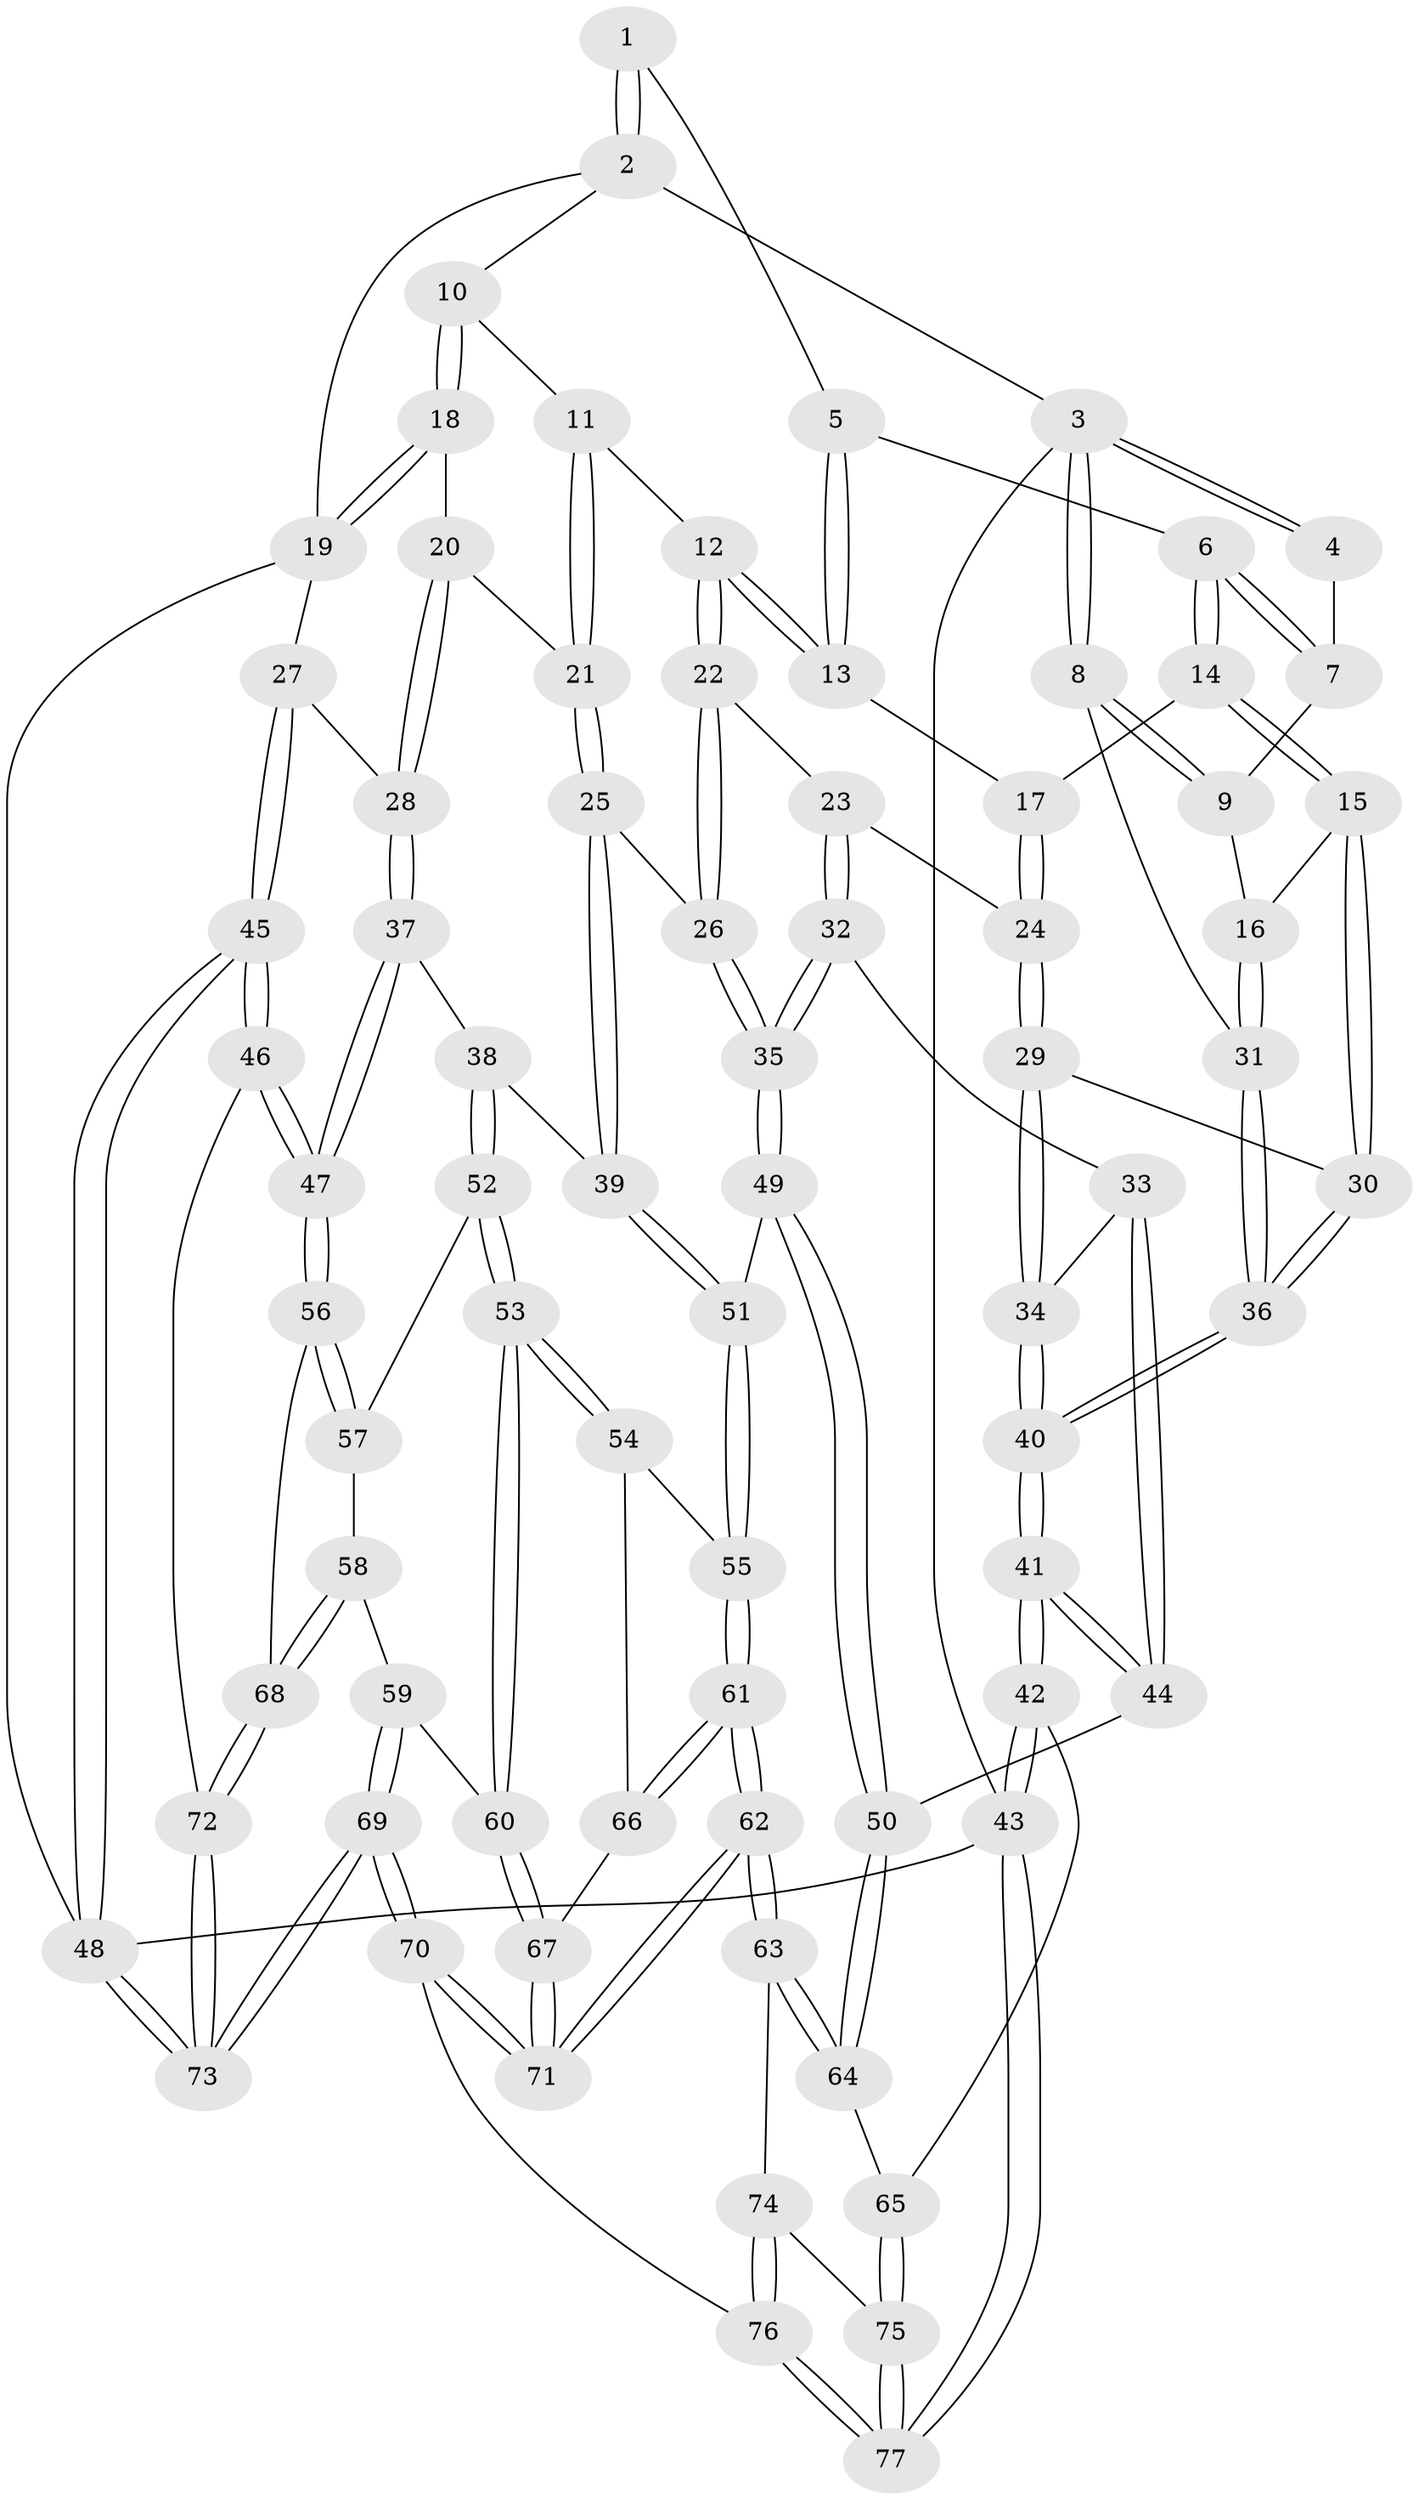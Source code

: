 // Generated by graph-tools (version 1.1) at 2025/38/03/09/25 02:38:52]
// undirected, 77 vertices, 189 edges
graph export_dot {
graph [start="1"]
  node [color=gray90,style=filled];
  1 [pos="+0.35469431430079873+0"];
  2 [pos="+0.6681212912501664+0"];
  3 [pos="+0+0"];
  4 [pos="+0.28368354493464454+0"];
  5 [pos="+0.33608836097441963+0.07356919208617496"];
  6 [pos="+0.1814557653390035+0.13427051350692232"];
  7 [pos="+0.1481743175135498+0.06759891860635692"];
  8 [pos="+0+0.0012762284473797278"];
  9 [pos="+0.021639049009432653+0.09301730555251192"];
  10 [pos="+0.6790767715697222+0"];
  11 [pos="+0.5390420045360784+0.1470935617962573"];
  12 [pos="+0.4650982033755096+0.18933583280892893"];
  13 [pos="+0.34577234902913123+0.1275647082589973"];
  14 [pos="+0.1937120967576141+0.21144892727100556"];
  15 [pos="+0.14989910074171495+0.2708572479363605"];
  16 [pos="+0.11103266751524553+0.23522283212565268"];
  17 [pos="+0.2913212941090862+0.20081648651339942"];
  18 [pos="+0.783906439945162+0.0852894124053763"];
  19 [pos="+1+0.21200442282936308"];
  20 [pos="+0.7815102578945904+0.14436545614822105"];
  21 [pos="+0.6157433342904188+0.3221414276049175"];
  22 [pos="+0.4299564980144489+0.2854021126874101"];
  23 [pos="+0.38333732682655053+0.2899587848961626"];
  24 [pos="+0.3362463183931268+0.26410148830449925"];
  25 [pos="+0.5953108235600681+0.4792868048877507"];
  26 [pos="+0.5684466151983366+0.4735817914749705"];
  27 [pos="+1+0.3027434214640764"];
  28 [pos="+0.8587644841841471+0.3879131365682735"];
  29 [pos="+0.18020259302044198+0.3889178158411249"];
  30 [pos="+0.14691148675023225+0.28899730332939527"];
  31 [pos="+0+0.11311501884116146"];
  32 [pos="+0.25885833582627205+0.48044212469364367"];
  33 [pos="+0.19201300387926773+0.4310670091908181"];
  34 [pos="+0.1849845088686264+0.4244809680948155"];
  35 [pos="+0.29895819814112873+0.5319449642808303"];
  36 [pos="+0+0.3199886088394593"];
  37 [pos="+0.798343728384582+0.46627054521044675"];
  38 [pos="+0.6361428751651088+0.5109164354362095"];
  39 [pos="+0.631841109432845+0.5078113137990975"];
  40 [pos="+0+0.5296763033971162"];
  41 [pos="+0+0.5966160886216917"];
  42 [pos="+0+0.7271210847855986"];
  43 [pos="+0+1"];
  44 [pos="+0.07983863992085138+0.6046465757643186"];
  45 [pos="+1+0.7974329906416083"];
  46 [pos="+1+0.7653722259878794"];
  47 [pos="+1+0.7548105870672364"];
  48 [pos="+1+1"];
  49 [pos="+0.274427036830367+0.6484821450409878"];
  50 [pos="+0.24248600781146623+0.6751944509062833"];
  51 [pos="+0.3657949683226967+0.7163547922662499"];
  52 [pos="+0.6362135514128961+0.5312682170699289"];
  53 [pos="+0.5924441405066585+0.6991098256593119"];
  54 [pos="+0.5495141337607752+0.7230427368497929"];
  55 [pos="+0.36832974724570716+0.7185811860406902"];
  56 [pos="+0.967833095464664+0.7588288139598671"];
  57 [pos="+0.8013026459943886+0.7230905574005252"];
  58 [pos="+0.7180762483585208+0.8002247942435073"];
  59 [pos="+0.657455786395932+0.7979331342028044"];
  60 [pos="+0.6477342514844415+0.7897744768893988"];
  61 [pos="+0.40621966181128605+0.8948237968435898"];
  62 [pos="+0.40509376533613856+0.9027575059450885"];
  63 [pos="+0.25565946672518186+0.8989614887130739"];
  64 [pos="+0.17151891052943666+0.7794676313475886"];
  65 [pos="+0.11606898449827323+0.7928081466425825"];
  66 [pos="+0.5303264242703383+0.7598827075868549"];
  67 [pos="+0.5375797333556145+0.9045666760036304"];
  68 [pos="+0.7776288215810966+0.8461275778536401"];
  69 [pos="+0.7025394957723536+1"];
  70 [pos="+0.5586539719835147+1"];
  71 [pos="+0.4860813702614217+1"];
  72 [pos="+0.7766685551968865+0.901490198859297"];
  73 [pos="+0.7324479288780751+1"];
  74 [pos="+0.25496071082515087+0.9008690823561639"];
  75 [pos="+0.07567369387564865+1"];
  76 [pos="+0.29185459699854077+1"];
  77 [pos="+0+1"];
  1 -- 2;
  1 -- 2;
  1 -- 5;
  2 -- 3;
  2 -- 10;
  2 -- 19;
  3 -- 4;
  3 -- 4;
  3 -- 8;
  3 -- 8;
  3 -- 43;
  4 -- 7;
  5 -- 6;
  5 -- 13;
  5 -- 13;
  6 -- 7;
  6 -- 7;
  6 -- 14;
  6 -- 14;
  7 -- 9;
  8 -- 9;
  8 -- 9;
  8 -- 31;
  9 -- 16;
  10 -- 11;
  10 -- 18;
  10 -- 18;
  11 -- 12;
  11 -- 21;
  11 -- 21;
  12 -- 13;
  12 -- 13;
  12 -- 22;
  12 -- 22;
  13 -- 17;
  14 -- 15;
  14 -- 15;
  14 -- 17;
  15 -- 16;
  15 -- 30;
  15 -- 30;
  16 -- 31;
  16 -- 31;
  17 -- 24;
  17 -- 24;
  18 -- 19;
  18 -- 19;
  18 -- 20;
  19 -- 27;
  19 -- 48;
  20 -- 21;
  20 -- 28;
  20 -- 28;
  21 -- 25;
  21 -- 25;
  22 -- 23;
  22 -- 26;
  22 -- 26;
  23 -- 24;
  23 -- 32;
  23 -- 32;
  24 -- 29;
  24 -- 29;
  25 -- 26;
  25 -- 39;
  25 -- 39;
  26 -- 35;
  26 -- 35;
  27 -- 28;
  27 -- 45;
  27 -- 45;
  28 -- 37;
  28 -- 37;
  29 -- 30;
  29 -- 34;
  29 -- 34;
  30 -- 36;
  30 -- 36;
  31 -- 36;
  31 -- 36;
  32 -- 33;
  32 -- 35;
  32 -- 35;
  33 -- 34;
  33 -- 44;
  33 -- 44;
  34 -- 40;
  34 -- 40;
  35 -- 49;
  35 -- 49;
  36 -- 40;
  36 -- 40;
  37 -- 38;
  37 -- 47;
  37 -- 47;
  38 -- 39;
  38 -- 52;
  38 -- 52;
  39 -- 51;
  39 -- 51;
  40 -- 41;
  40 -- 41;
  41 -- 42;
  41 -- 42;
  41 -- 44;
  41 -- 44;
  42 -- 43;
  42 -- 43;
  42 -- 65;
  43 -- 77;
  43 -- 77;
  43 -- 48;
  44 -- 50;
  45 -- 46;
  45 -- 46;
  45 -- 48;
  45 -- 48;
  46 -- 47;
  46 -- 47;
  46 -- 72;
  47 -- 56;
  47 -- 56;
  48 -- 73;
  48 -- 73;
  49 -- 50;
  49 -- 50;
  49 -- 51;
  50 -- 64;
  50 -- 64;
  51 -- 55;
  51 -- 55;
  52 -- 53;
  52 -- 53;
  52 -- 57;
  53 -- 54;
  53 -- 54;
  53 -- 60;
  53 -- 60;
  54 -- 55;
  54 -- 66;
  55 -- 61;
  55 -- 61;
  56 -- 57;
  56 -- 57;
  56 -- 68;
  57 -- 58;
  58 -- 59;
  58 -- 68;
  58 -- 68;
  59 -- 60;
  59 -- 69;
  59 -- 69;
  60 -- 67;
  60 -- 67;
  61 -- 62;
  61 -- 62;
  61 -- 66;
  61 -- 66;
  62 -- 63;
  62 -- 63;
  62 -- 71;
  62 -- 71;
  63 -- 64;
  63 -- 64;
  63 -- 74;
  64 -- 65;
  65 -- 75;
  65 -- 75;
  66 -- 67;
  67 -- 71;
  67 -- 71;
  68 -- 72;
  68 -- 72;
  69 -- 70;
  69 -- 70;
  69 -- 73;
  69 -- 73;
  70 -- 71;
  70 -- 71;
  70 -- 76;
  72 -- 73;
  72 -- 73;
  74 -- 75;
  74 -- 76;
  74 -- 76;
  75 -- 77;
  75 -- 77;
  76 -- 77;
  76 -- 77;
}
